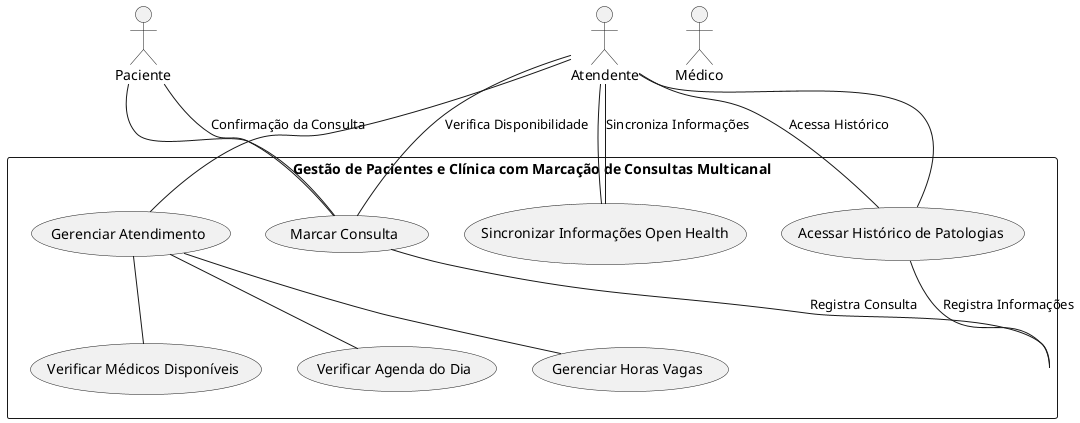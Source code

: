 @startuml
!define RECTANGLE class
!define ACTOR actor

actor Paciente as P
actor Atendente as A
actor Médico as M

rectangle "Gestão de Pacientes e Clínica com Marcação de Consultas Multicanal" as Sistema {
  P -- (Marcar Consulta)
  A -- (Gerenciar Atendimento)
  A -- (Acessar Histórico de Patologias)
  A -- (Sincronizar Informações Open Health)
  (Marcar Consulta) -- A : Verifica Disponibilidade
  (Marcar Consulta) -- Sistema : Registra Consulta
  (Marcar Consulta) -- P : Confirmação da Consulta
  (Acessar Histórico de Patologias) -- A : Acessa Histórico
  (Acessar Histórico de Patologias) -- Sistema : Registra Informações
  (Sincronizar Informações Open Health) -- A : Sincroniza Informações
  (Gerenciar Atendimento) -- (Verificar Agenda do Dia)
  (Gerenciar Atendimento) -- (Gerenciar Horas Vagas)
  (Gerenciar Atendimento) -- (Verificar Médicos Disponíveis)
}

@enduml
